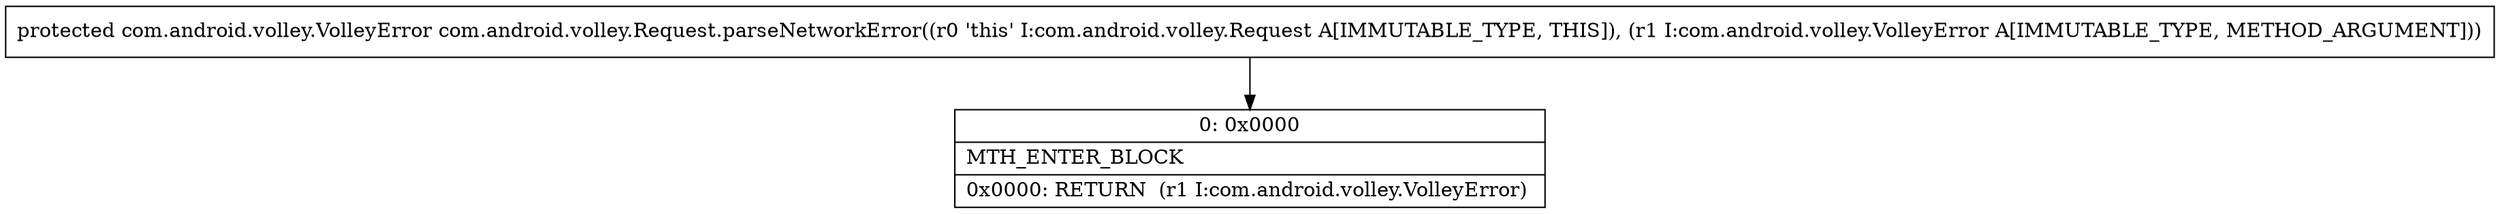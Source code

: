 digraph "CFG forcom.android.volley.Request.parseNetworkError(Lcom\/android\/volley\/VolleyError;)Lcom\/android\/volley\/VolleyError;" {
Node_0 [shape=record,label="{0\:\ 0x0000|MTH_ENTER_BLOCK\l|0x0000: RETURN  (r1 I:com.android.volley.VolleyError) \l}"];
MethodNode[shape=record,label="{protected com.android.volley.VolleyError com.android.volley.Request.parseNetworkError((r0 'this' I:com.android.volley.Request A[IMMUTABLE_TYPE, THIS]), (r1 I:com.android.volley.VolleyError A[IMMUTABLE_TYPE, METHOD_ARGUMENT])) }"];
MethodNode -> Node_0;
}


